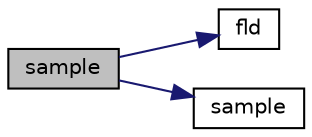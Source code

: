 digraph "sample"
{
  bgcolor="transparent";
  edge [fontname="Helvetica",fontsize="10",labelfontname="Helvetica",labelfontsize="10"];
  node [fontname="Helvetica",fontsize="10",shape=record];
  rankdir="LR";
  Node149 [label="sample",height=0.2,width=0.4,color="black", fillcolor="grey75", style="filled", fontcolor="black"];
  Node149 -> Node150 [color="midnightblue",fontsize="10",style="solid",fontname="Helvetica"];
  Node150 [label="fld",height=0.2,width=0.4,color="black",URL="$a19337.html#a378472d1f8b33eeefbda63a947476c8c"];
  Node149 -> Node151 [color="midnightblue",fontsize="10",style="solid",fontname="Helvetica"];
  Node151 [label="sample",height=0.2,width=0.4,color="black",URL="$a30497.html#a3d35a3fc63f7ec9469b25a0124e1be00",tooltip="Sample the cell field. "];
}
